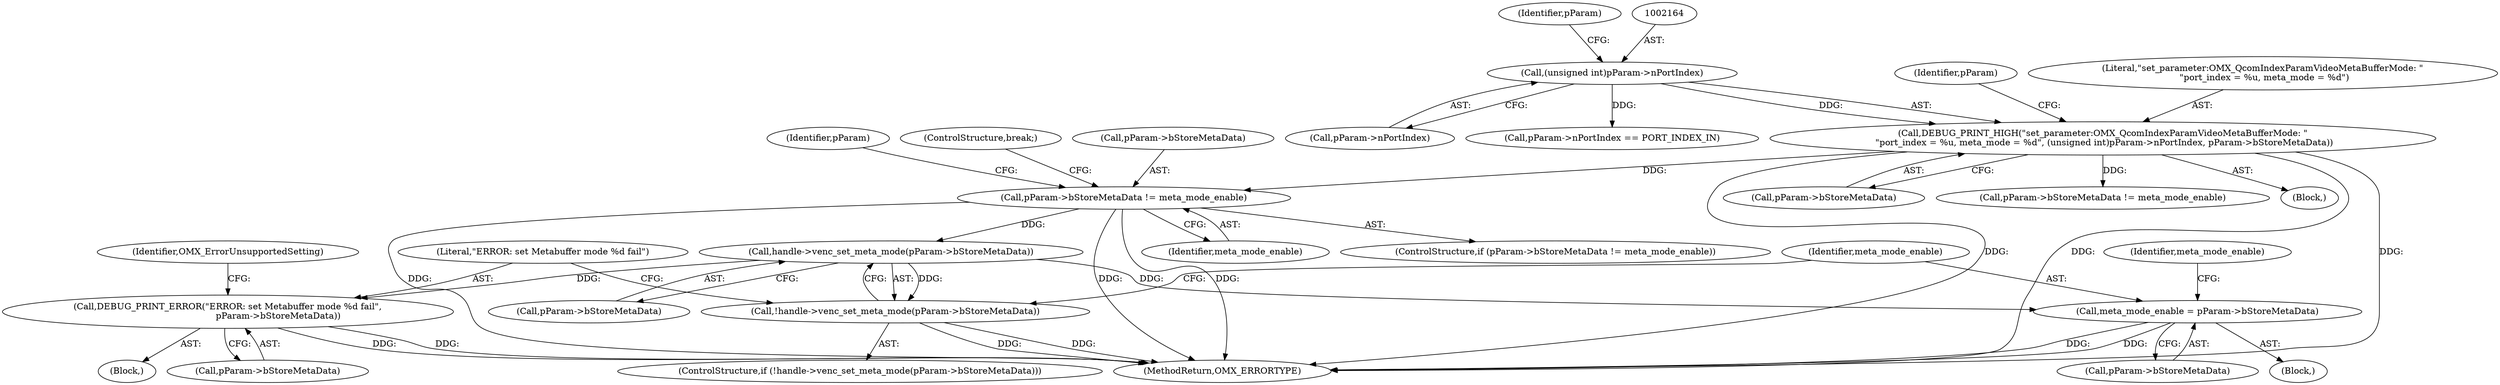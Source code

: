 digraph "0_Android_89913d7df36dbeb458ce165856bd6505a2ec647d_2@pointer" {
"1002187" [label="(Call,handle->venc_set_meta_mode(pParam->bStoreMetaData))"];
"1002179" [label="(Call,pParam->bStoreMetaData != meta_mode_enable)"];
"1002161" [label="(Call,DEBUG_PRINT_HIGH(\"set_parameter:OMX_QcomIndexParamVideoMetaBufferMode: \"\n \"port_index = %u, meta_mode = %d\", (unsigned int)pParam->nPortIndex, pParam->bStoreMetaData))"];
"1002163" [label="(Call,(unsigned int)pParam->nPortIndex)"];
"1002186" [label="(Call,!handle->venc_set_meta_mode(pParam->bStoreMetaData))"];
"1002192" [label="(Call,DEBUG_PRINT_ERROR(\"ERROR: set Metabuffer mode %d fail\",\n                                    pParam->bStoreMetaData))"];
"1002199" [label="(Call,meta_mode_enable = pParam->bStoreMetaData)"];
"1002191" [label="(Block,)"];
"1002183" [label="(Identifier,meta_mode_enable)"];
"1002188" [label="(Call,pParam->bStoreMetaData)"];
"1002185" [label="(ControlStructure,if (!handle->venc_set_meta_mode(pParam->bStoreMetaData)))"];
"1002163" [label="(Call,(unsigned int)pParam->nPortIndex)"];
"1002179" [label="(Call,pParam->bStoreMetaData != meta_mode_enable)"];
"1002189" [label="(Identifier,pParam)"];
"1002200" [label="(Identifier,meta_mode_enable)"];
"1002165" [label="(Call,pParam->nPortIndex)"];
"1002174" [label="(Identifier,pParam)"];
"1002184" [label="(Block,)"];
"1002161" [label="(Call,DEBUG_PRINT_HIGH(\"set_parameter:OMX_QcomIndexParamVideoMetaBufferMode: \"\n \"port_index = %u, meta_mode = %d\", (unsigned int)pParam->nPortIndex, pParam->bStoreMetaData))"];
"1002162" [label="(Literal,\"set_parameter:OMX_QcomIndexParamVideoMetaBufferMode: \"\n \"port_index = %u, meta_mode = %d\")"];
"1002193" [label="(Literal,\"ERROR: set Metabuffer mode %d fail\")"];
"1002205" [label="(Identifier,meta_mode_enable)"];
"1002198" [label="(Identifier,OMX_ErrorUnsupportedSetting)"];
"1002168" [label="(Call,pParam->bStoreMetaData)"];
"1002172" [label="(Call,pParam->nPortIndex == PORT_INDEX_IN)"];
"1002199" [label="(Call,meta_mode_enable = pParam->bStoreMetaData)"];
"1002255" [label="(Call,pParam->bStoreMetaData != meta_mode_enable)"];
"1002151" [label="(Block,)"];
"1002951" [label="(MethodReturn,OMX_ERRORTYPE)"];
"1002287" [label="(ControlStructure,break;)"];
"1002178" [label="(ControlStructure,if (pParam->bStoreMetaData != meta_mode_enable))"];
"1002187" [label="(Call,handle->venc_set_meta_mode(pParam->bStoreMetaData))"];
"1002194" [label="(Call,pParam->bStoreMetaData)"];
"1002180" [label="(Call,pParam->bStoreMetaData)"];
"1002201" [label="(Call,pParam->bStoreMetaData)"];
"1002169" [label="(Identifier,pParam)"];
"1002186" [label="(Call,!handle->venc_set_meta_mode(pParam->bStoreMetaData))"];
"1002192" [label="(Call,DEBUG_PRINT_ERROR(\"ERROR: set Metabuffer mode %d fail\",\n                                    pParam->bStoreMetaData))"];
"1002187" -> "1002186"  [label="AST: "];
"1002187" -> "1002188"  [label="CFG: "];
"1002188" -> "1002187"  [label="AST: "];
"1002186" -> "1002187"  [label="CFG: "];
"1002187" -> "1002186"  [label="DDG: "];
"1002179" -> "1002187"  [label="DDG: "];
"1002187" -> "1002192"  [label="DDG: "];
"1002187" -> "1002199"  [label="DDG: "];
"1002179" -> "1002178"  [label="AST: "];
"1002179" -> "1002183"  [label="CFG: "];
"1002180" -> "1002179"  [label="AST: "];
"1002183" -> "1002179"  [label="AST: "];
"1002189" -> "1002179"  [label="CFG: "];
"1002287" -> "1002179"  [label="CFG: "];
"1002179" -> "1002951"  [label="DDG: "];
"1002179" -> "1002951"  [label="DDG: "];
"1002179" -> "1002951"  [label="DDG: "];
"1002161" -> "1002179"  [label="DDG: "];
"1002161" -> "1002151"  [label="AST: "];
"1002161" -> "1002168"  [label="CFG: "];
"1002162" -> "1002161"  [label="AST: "];
"1002163" -> "1002161"  [label="AST: "];
"1002168" -> "1002161"  [label="AST: "];
"1002174" -> "1002161"  [label="CFG: "];
"1002161" -> "1002951"  [label="DDG: "];
"1002161" -> "1002951"  [label="DDG: "];
"1002161" -> "1002951"  [label="DDG: "];
"1002163" -> "1002161"  [label="DDG: "];
"1002161" -> "1002255"  [label="DDG: "];
"1002163" -> "1002165"  [label="CFG: "];
"1002164" -> "1002163"  [label="AST: "];
"1002165" -> "1002163"  [label="AST: "];
"1002169" -> "1002163"  [label="CFG: "];
"1002163" -> "1002172"  [label="DDG: "];
"1002186" -> "1002185"  [label="AST: "];
"1002193" -> "1002186"  [label="CFG: "];
"1002200" -> "1002186"  [label="CFG: "];
"1002186" -> "1002951"  [label="DDG: "];
"1002186" -> "1002951"  [label="DDG: "];
"1002192" -> "1002191"  [label="AST: "];
"1002192" -> "1002194"  [label="CFG: "];
"1002193" -> "1002192"  [label="AST: "];
"1002194" -> "1002192"  [label="AST: "];
"1002198" -> "1002192"  [label="CFG: "];
"1002192" -> "1002951"  [label="DDG: "];
"1002192" -> "1002951"  [label="DDG: "];
"1002199" -> "1002184"  [label="AST: "];
"1002199" -> "1002201"  [label="CFG: "];
"1002200" -> "1002199"  [label="AST: "];
"1002201" -> "1002199"  [label="AST: "];
"1002205" -> "1002199"  [label="CFG: "];
"1002199" -> "1002951"  [label="DDG: "];
"1002199" -> "1002951"  [label="DDG: "];
}
